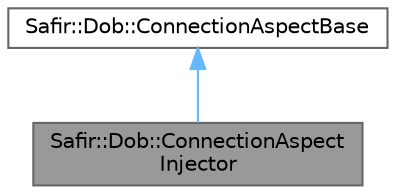 digraph "Safir::Dob::ConnectionAspectInjector"
{
 // LATEX_PDF_SIZE
  bgcolor="transparent";
  edge [fontname=Helvetica,fontsize=10,labelfontname=Helvetica,labelfontsize=10];
  node [fontname=Helvetica,fontsize=10,shape=box,height=0.2,width=0.4];
  Node1 [label="Safir::Dob::ConnectionAspect\lInjector",height=0.2,width=0.4,color="gray40", fillcolor="grey60", style="filled", fontcolor="black",tooltip="Class that provides methods for special applications that injects entities into the system apart from..."];
  Node2 -> Node1 [dir="back",color="steelblue1",style="solid"];
  Node2 [label="Safir::Dob::ConnectionAspectBase",height=0.2,width=0.4,color="gray40", fillcolor="white", style="filled",URL="$a01259.html",tooltip="Base class for all aspects."];
}
